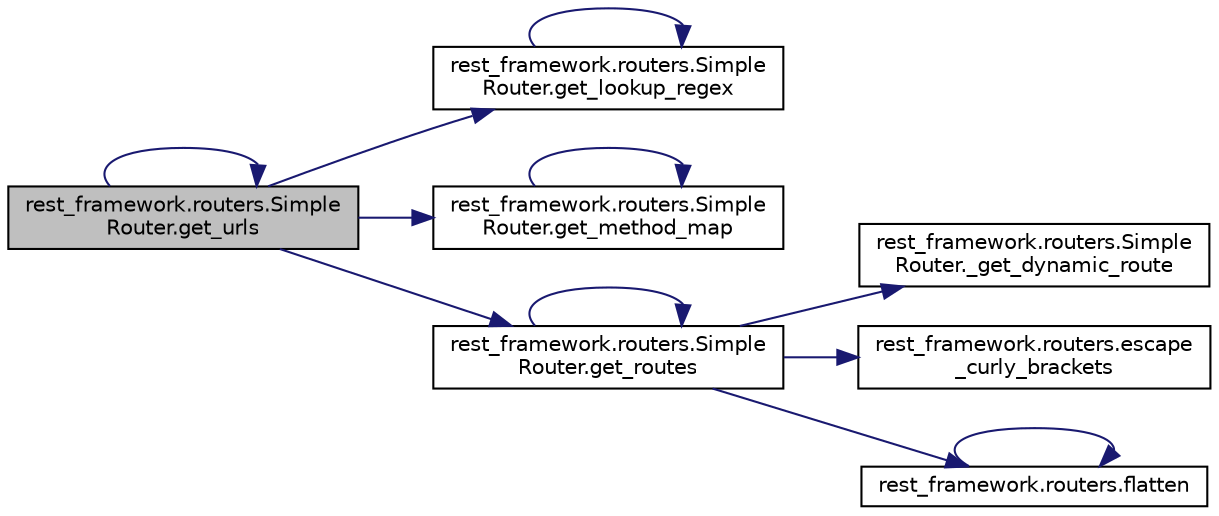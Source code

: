 digraph "rest_framework.routers.SimpleRouter.get_urls"
{
 // LATEX_PDF_SIZE
  edge [fontname="Helvetica",fontsize="10",labelfontname="Helvetica",labelfontsize="10"];
  node [fontname="Helvetica",fontsize="10",shape=record];
  rankdir="LR";
  Node1 [label="rest_framework.routers.Simple\lRouter.get_urls",height=0.2,width=0.4,color="black", fillcolor="grey75", style="filled", fontcolor="black",tooltip=" "];
  Node1 -> Node2 [color="midnightblue",fontsize="10",style="solid",fontname="Helvetica"];
  Node2 [label="rest_framework.routers.Simple\lRouter.get_lookup_regex",height=0.2,width=0.4,color="black", fillcolor="white", style="filled",URL="$d1/d99/classrest__framework_1_1routers_1_1_simple_router.html#a686c89a36bb155b027b0fae65d154bd3",tooltip=" "];
  Node2 -> Node2 [color="midnightblue",fontsize="10",style="solid",fontname="Helvetica"];
  Node1 -> Node3 [color="midnightblue",fontsize="10",style="solid",fontname="Helvetica"];
  Node3 [label="rest_framework.routers.Simple\lRouter.get_method_map",height=0.2,width=0.4,color="black", fillcolor="white", style="filled",URL="$d1/d99/classrest__framework_1_1routers_1_1_simple_router.html#a0df7173033513860c84e95b50bbb86f5",tooltip=" "];
  Node3 -> Node3 [color="midnightblue",fontsize="10",style="solid",fontname="Helvetica"];
  Node1 -> Node4 [color="midnightblue",fontsize="10",style="solid",fontname="Helvetica"];
  Node4 [label="rest_framework.routers.Simple\lRouter.get_routes",height=0.2,width=0.4,color="black", fillcolor="white", style="filled",URL="$d1/d99/classrest__framework_1_1routers_1_1_simple_router.html#aa62bf0350e7f17f9facdf51ca4c3b0a7",tooltip=" "];
  Node4 -> Node5 [color="midnightblue",fontsize="10",style="solid",fontname="Helvetica"];
  Node5 [label="rest_framework.routers.Simple\lRouter._get_dynamic_route",height=0.2,width=0.4,color="black", fillcolor="white", style="filled",URL="$d1/d99/classrest__framework_1_1routers_1_1_simple_router.html#addc97ee80b68f80a1373f008ab19a600",tooltip=" "];
  Node4 -> Node6 [color="midnightblue",fontsize="10",style="solid",fontname="Helvetica"];
  Node6 [label="rest_framework.routers.escape\l_curly_brackets",height=0.2,width=0.4,color="black", fillcolor="white", style="filled",URL="$dd/de7/namespacerest__framework_1_1routers.html#adb4e57d7f28754e2d17ee39fa3185aff",tooltip=" "];
  Node4 -> Node7 [color="midnightblue",fontsize="10",style="solid",fontname="Helvetica"];
  Node7 [label="rest_framework.routers.flatten",height=0.2,width=0.4,color="black", fillcolor="white", style="filled",URL="$dd/de7/namespacerest__framework_1_1routers.html#ad49a5ef3a14d7c59e5c08fed51381b59",tooltip=" "];
  Node7 -> Node7 [color="midnightblue",fontsize="10",style="solid",fontname="Helvetica"];
  Node4 -> Node4 [color="midnightblue",fontsize="10",style="solid",fontname="Helvetica"];
  Node1 -> Node1 [color="midnightblue",fontsize="10",style="solid",fontname="Helvetica"];
}
